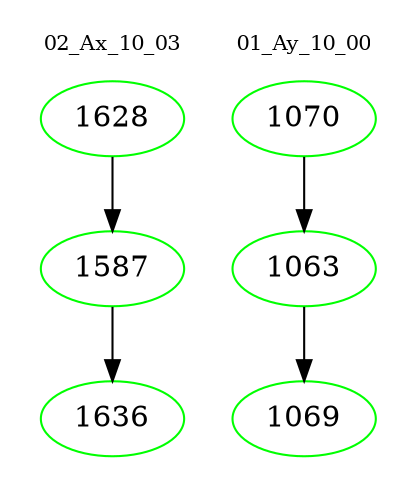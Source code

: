 digraph{
subgraph cluster_0 {
color = white
label = "02_Ax_10_03";
fontsize=10;
T0_1628 [label="1628", color="green"]
T0_1628 -> T0_1587 [color="black"]
T0_1587 [label="1587", color="green"]
T0_1587 -> T0_1636 [color="black"]
T0_1636 [label="1636", color="green"]
}
subgraph cluster_1 {
color = white
label = "01_Ay_10_00";
fontsize=10;
T1_1070 [label="1070", color="green"]
T1_1070 -> T1_1063 [color="black"]
T1_1063 [label="1063", color="green"]
T1_1063 -> T1_1069 [color="black"]
T1_1069 [label="1069", color="green"]
}
}

